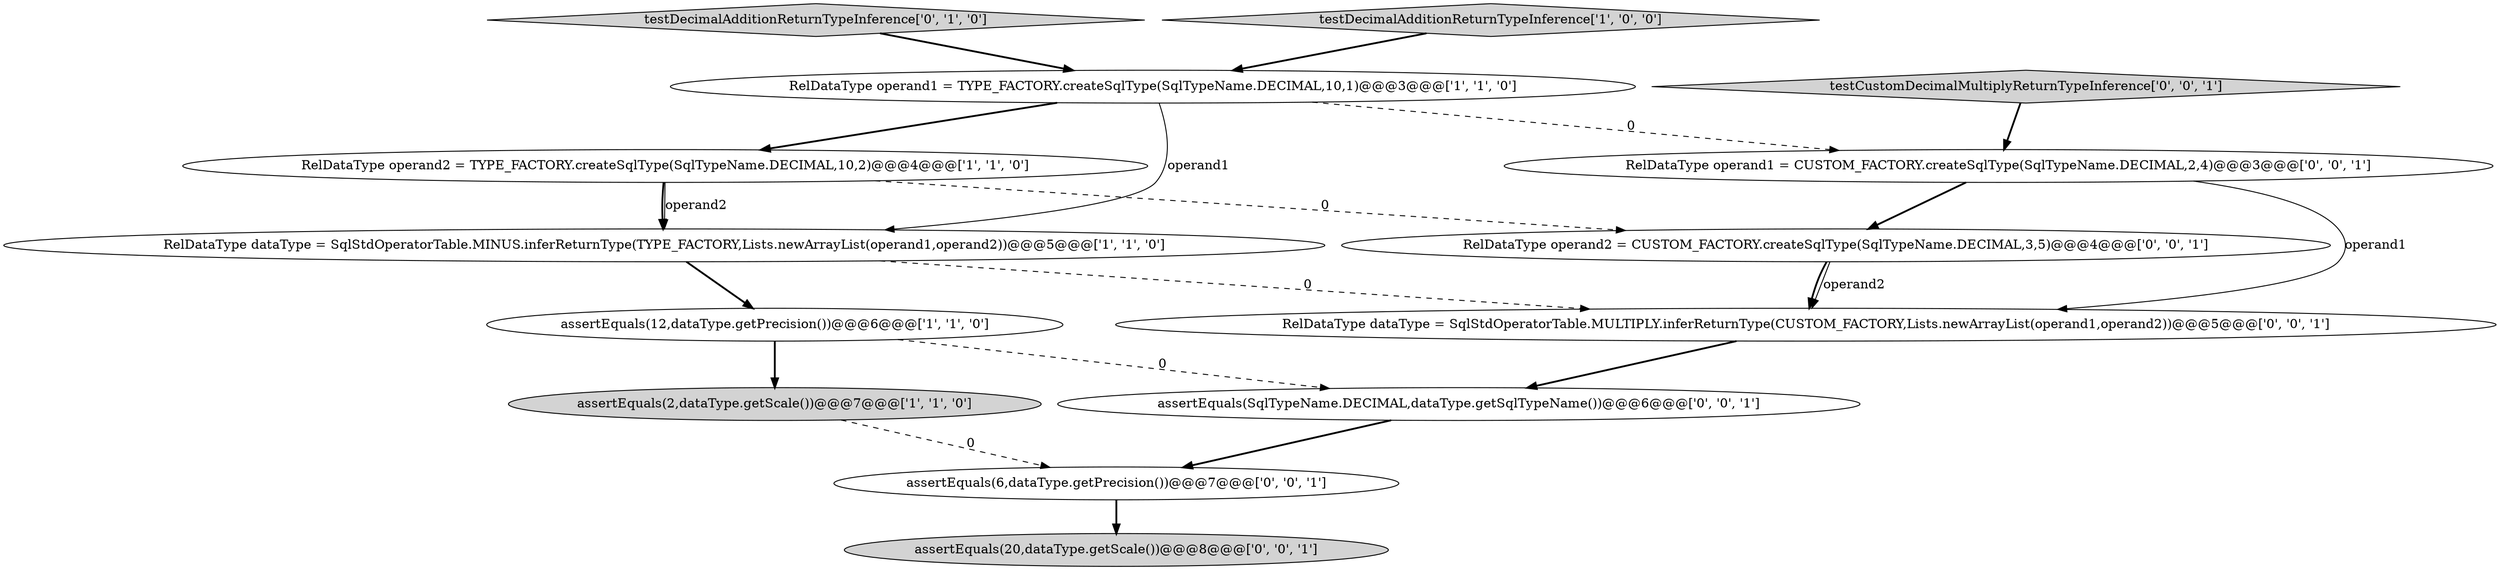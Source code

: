 digraph {
7 [style = filled, label = "RelDataType operand1 = CUSTOM_FACTORY.createSqlType(SqlTypeName.DECIMAL,2,4)@@@3@@@['0', '0', '1']", fillcolor = white, shape = ellipse image = "AAA0AAABBB3BBB"];
9 [style = filled, label = "assertEquals(SqlTypeName.DECIMAL,dataType.getSqlTypeName())@@@6@@@['0', '0', '1']", fillcolor = white, shape = ellipse image = "AAA0AAABBB3BBB"];
1 [style = filled, label = "RelDataType operand2 = TYPE_FACTORY.createSqlType(SqlTypeName.DECIMAL,10,2)@@@4@@@['1', '1', '0']", fillcolor = white, shape = ellipse image = "AAA0AAABBB1BBB"];
6 [style = filled, label = "testDecimalAdditionReturnTypeInference['0', '1', '0']", fillcolor = lightgray, shape = diamond image = "AAA0AAABBB2BBB"];
2 [style = filled, label = "assertEquals(2,dataType.getScale())@@@7@@@['1', '1', '0']", fillcolor = lightgray, shape = ellipse image = "AAA0AAABBB1BBB"];
4 [style = filled, label = "RelDataType dataType = SqlStdOperatorTable.MINUS.inferReturnType(TYPE_FACTORY,Lists.newArrayList(operand1,operand2))@@@5@@@['1', '1', '0']", fillcolor = white, shape = ellipse image = "AAA0AAABBB1BBB"];
8 [style = filled, label = "testCustomDecimalMultiplyReturnTypeInference['0', '0', '1']", fillcolor = lightgray, shape = diamond image = "AAA0AAABBB3BBB"];
3 [style = filled, label = "assertEquals(12,dataType.getPrecision())@@@6@@@['1', '1', '0']", fillcolor = white, shape = ellipse image = "AAA0AAABBB1BBB"];
11 [style = filled, label = "RelDataType operand2 = CUSTOM_FACTORY.createSqlType(SqlTypeName.DECIMAL,3,5)@@@4@@@['0', '0', '1']", fillcolor = white, shape = ellipse image = "AAA0AAABBB3BBB"];
12 [style = filled, label = "RelDataType dataType = SqlStdOperatorTable.MULTIPLY.inferReturnType(CUSTOM_FACTORY,Lists.newArrayList(operand1,operand2))@@@5@@@['0', '0', '1']", fillcolor = white, shape = ellipse image = "AAA0AAABBB3BBB"];
10 [style = filled, label = "assertEquals(20,dataType.getScale())@@@8@@@['0', '0', '1']", fillcolor = lightgray, shape = ellipse image = "AAA0AAABBB3BBB"];
0 [style = filled, label = "RelDataType operand1 = TYPE_FACTORY.createSqlType(SqlTypeName.DECIMAL,10,1)@@@3@@@['1', '1', '0']", fillcolor = white, shape = ellipse image = "AAA0AAABBB1BBB"];
5 [style = filled, label = "testDecimalAdditionReturnTypeInference['1', '0', '0']", fillcolor = lightgray, shape = diamond image = "AAA0AAABBB1BBB"];
13 [style = filled, label = "assertEquals(6,dataType.getPrecision())@@@7@@@['0', '0', '1']", fillcolor = white, shape = ellipse image = "AAA0AAABBB3BBB"];
13->10 [style = bold, label=""];
4->3 [style = bold, label=""];
1->4 [style = bold, label=""];
7->11 [style = bold, label=""];
0->4 [style = solid, label="operand1"];
11->12 [style = bold, label=""];
6->0 [style = bold, label=""];
12->9 [style = bold, label=""];
1->4 [style = solid, label="operand2"];
8->7 [style = bold, label=""];
4->12 [style = dashed, label="0"];
7->12 [style = solid, label="operand1"];
3->2 [style = bold, label=""];
5->0 [style = bold, label=""];
3->9 [style = dashed, label="0"];
1->11 [style = dashed, label="0"];
0->1 [style = bold, label=""];
2->13 [style = dashed, label="0"];
0->7 [style = dashed, label="0"];
11->12 [style = solid, label="operand2"];
9->13 [style = bold, label=""];
}
